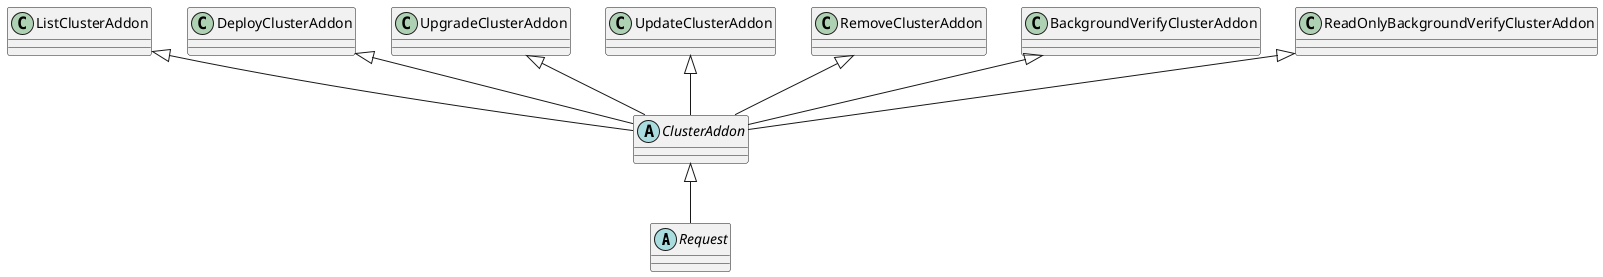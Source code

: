@startuml

abstract class Request
abstract ClusterAddon
class ListClusterAddon
class DeployClusterAddon
class UpgradeClusterAddon
class UpdateClusterAddon
class RemoveClusterAddon
class BackgroundVerifyClusterAddon
class ReadOnlyBackgroundVerifyClusterAddon

ClusterAddon <|-- Request
ListClusterAddon <|-- ClusterAddon
DeployClusterAddon <|-- ClusterAddon
UpdateClusterAddon <|-- ClusterAddon
RemoveClusterAddon <|-- ClusterAddon
UpgradeClusterAddon <|-- ClusterAddon
BackgroundVerifyClusterAddon <|-- ClusterAddon
ReadOnlyBackgroundVerifyClusterAddon <|-- ClusterAddon

@enduml
